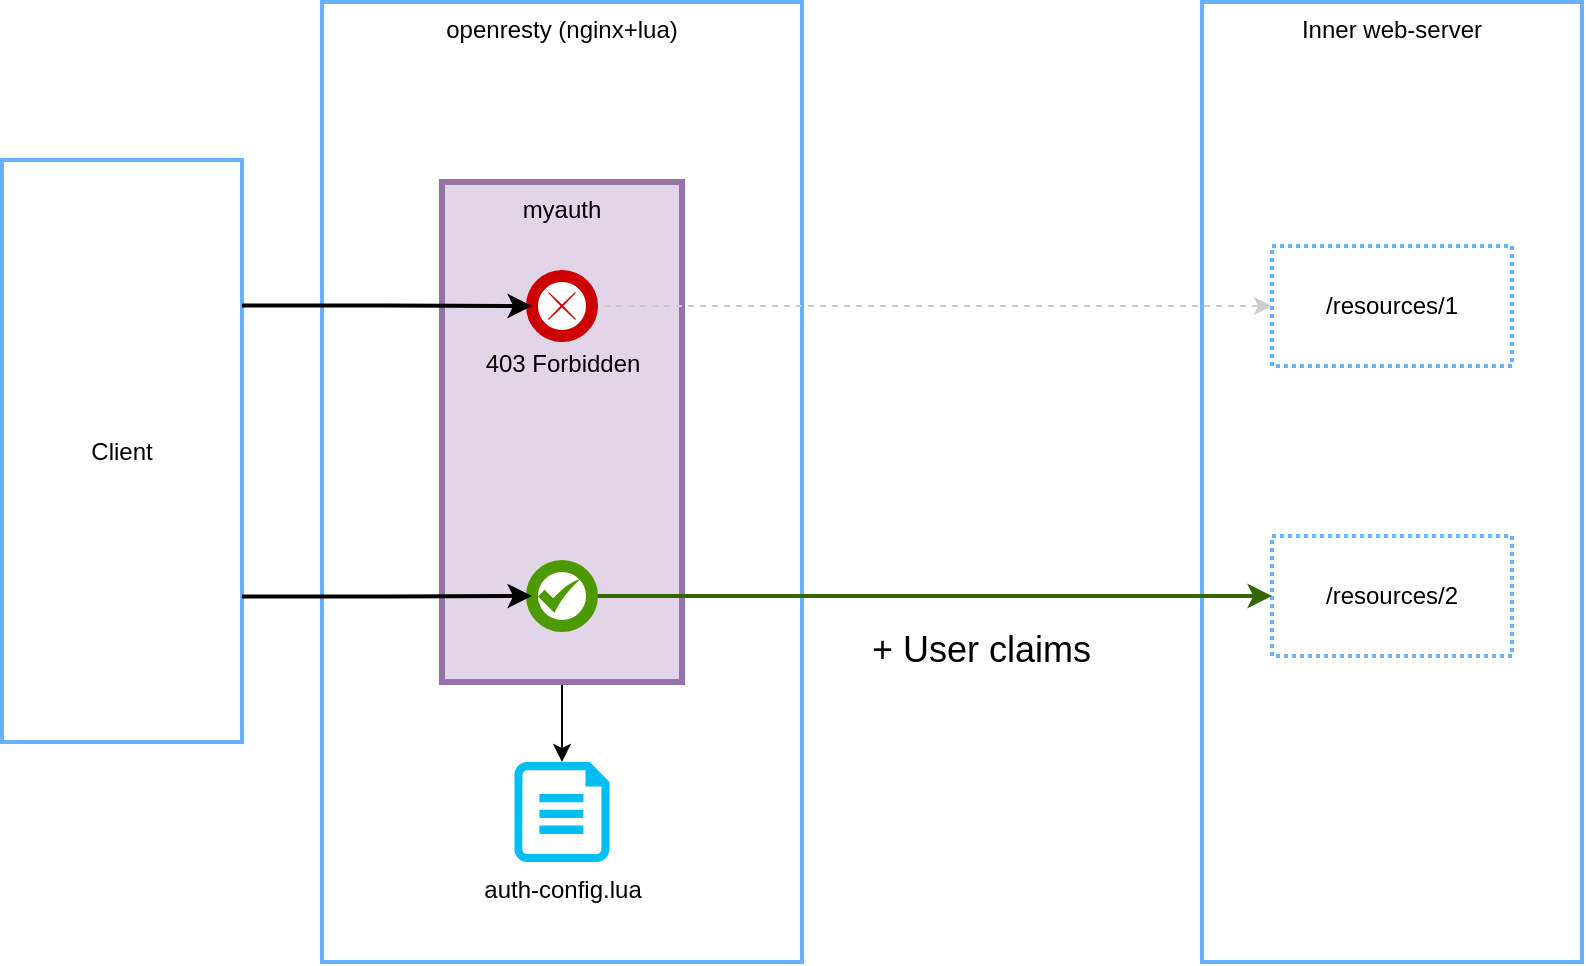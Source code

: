 <mxfile version="12.6.5" type="device"><diagram id="XgMktS7vkldUZWnp9G4K" name="Page-1"><mxGraphModel dx="1086" dy="966" grid="1" gridSize="10" guides="1" tooltips="1" connect="1" arrows="1" fold="1" page="1" pageScale="1" pageWidth="1100" pageHeight="850" math="0" shadow="0"><root><mxCell id="0"/><mxCell id="1" parent="0"/><mxCell id="CsdiAg6jJpe1J3Fc4_Ee-1" value="openresty (nginx+lua)" style="rounded=0;whiteSpace=wrap;html=1;strokeColor=#66B2FF;strokeWidth=2;align=center;verticalAlign=top;" parent="1" vertex="1"><mxGeometry x="230" y="120" width="240" height="480" as="geometry"/></mxCell><mxCell id="CsdiAg6jJpe1J3Fc4_Ee-15" value="Client" style="rounded=0;whiteSpace=wrap;html=1;strokeColor=#66B2FF;strokeWidth=2;fontFamily=Helvetica;fontSize=12;align=center;" parent="1" vertex="1"><mxGeometry x="70" y="199" width="120" height="291" as="geometry"/></mxCell><mxCell id="CsdiAg6jJpe1J3Fc4_Ee-16" value="auth-config.lua" style="verticalLabelPosition=bottom;html=1;verticalAlign=top;align=center;strokeColor=none;fillColor=#00BEF2;shape=mxgraph.azure.cloud_services_configuration_file;pointerEvents=1;fontFamily=Helvetica;fontSize=12;" parent="1" vertex="1"><mxGeometry x="326.25" y="500" width="47.5" height="50" as="geometry"/></mxCell><mxCell id="CsdiAg6jJpe1J3Fc4_Ee-20" value="Inner web-server" style="rounded=0;whiteSpace=wrap;html=1;strokeColor=#66B2FF;strokeWidth=2;fontFamily=Helvetica;fontSize=12;align=center;verticalAlign=top;" parent="1" vertex="1"><mxGeometry x="670" y="120" width="190" height="480" as="geometry"/></mxCell><mxCell id="CsdiAg6jJpe1J3Fc4_Ee-23" value="/resources/1" style="rounded=0;whiteSpace=wrap;html=1;strokeColor=#66B2FF;strokeWidth=2;fontFamily=Helvetica;fontSize=12;align=center;dashed=1;dashPattern=1 1;" parent="1" vertex="1"><mxGeometry x="705" y="242" width="120" height="60" as="geometry"/></mxCell><mxCell id="CsdiAg6jJpe1J3Fc4_Ee-24" value="/resources/2" style="rounded=0;whiteSpace=wrap;html=1;strokeColor=#66B2FF;strokeWidth=2;fontFamily=Helvetica;fontSize=12;align=center;dashed=1;dashPattern=1 1;" parent="1" vertex="1"><mxGeometry x="705" y="387" width="120" height="60" as="geometry"/></mxCell><mxCell id="CsdiAg6jJpe1J3Fc4_Ee-27" value="" style="edgeStyle=orthogonalEdgeStyle;rounded=0;orthogonalLoop=1;jettySize=auto;html=1;fontFamily=Helvetica;fontSize=12;entryX=0.5;entryY=0;entryDx=0;entryDy=0;entryPerimeter=0;" parent="1" source="CsdiAg6jJpe1J3Fc4_Ee-25" target="CsdiAg6jJpe1J3Fc4_Ee-16" edge="1"><mxGeometry relative="1" as="geometry"><mxPoint x="350" y="580" as="targetPoint"/></mxGeometry></mxCell><mxCell id="CsdiAg6jJpe1J3Fc4_Ee-25" value="myauth" style="rounded=0;whiteSpace=wrap;html=1;strokeColor=#9673a6;strokeWidth=3;fontFamily=Helvetica;fontSize=12;align=center;verticalAlign=top;fillColor=#e1d5e7;" parent="1" vertex="1"><mxGeometry x="290" y="210" width="120" height="250" as="geometry"/></mxCell><mxCell id="CsdiAg6jJpe1J3Fc4_Ee-32" style="edgeStyle=orthogonalEdgeStyle;rounded=0;orthogonalLoop=1;jettySize=auto;html=1;exitX=1;exitY=0.5;exitDx=0;exitDy=0;entryX=0;entryY=0.5;entryDx=0;entryDy=0;fontFamily=Helvetica;fontSize=12;fontColor=#000000;dashed=1;strokeColor=#CCCCCC;" parent="1" source="CsdiAg6jJpe1J3Fc4_Ee-29" target="CsdiAg6jJpe1J3Fc4_Ee-23" edge="1"><mxGeometry relative="1" as="geometry"/></mxCell><mxCell id="CsdiAg6jJpe1J3Fc4_Ee-29" value="403 Forbidden" style="shape=mxgraph.bpmn.shape;html=1;verticalLabelPosition=bottom;labelBackgroundColor=none;verticalAlign=top;align=center;perimeter=ellipsePerimeter;outlineConnect=0;outline=end;symbol=cancel;strokeColor=#CC0000;strokeWidth=2;fontFamily=Helvetica;fontSize=12;fontColor=#000000;" parent="1" vertex="1"><mxGeometry x="335" y="257" width="30" height="30" as="geometry"/></mxCell><mxCell id="CsdiAg6jJpe1J3Fc4_Ee-30" style="edgeStyle=orthogonalEdgeStyle;rounded=0;orthogonalLoop=1;jettySize=auto;html=1;exitX=1;exitY=0.25;exitDx=0;exitDy=0;entryX=0;entryY=0.5;entryDx=0;entryDy=0;fontFamily=Helvetica;fontSize=12;fontColor=#000000;strokeWidth=2;" parent="1" source="CsdiAg6jJpe1J3Fc4_Ee-15" target="CsdiAg6jJpe1J3Fc4_Ee-29" edge="1"><mxGeometry relative="1" as="geometry"/></mxCell><mxCell id="CsdiAg6jJpe1J3Fc4_Ee-31" style="edgeStyle=orthogonalEdgeStyle;rounded=0;orthogonalLoop=1;jettySize=auto;html=1;exitX=1;exitY=0.5;exitDx=0;exitDy=0;entryX=0;entryY=0.5;entryDx=0;entryDy=0;fontFamily=Helvetica;fontSize=12;fontColor=#000000;strokeWidth=2;strokeColor=#336600;" parent="1" source="CsdiAg6jJpe1J3Fc4_Ee-34" target="CsdiAg6jJpe1J3Fc4_Ee-24" edge="1"><mxGeometry relative="1" as="geometry"/></mxCell><mxCell id="CsdiAg6jJpe1J3Fc4_Ee-34" value="" style="ellipse;whiteSpace=wrap;html=1;aspect=fixed;strokeColor=#4D9900;strokeWidth=6;fontFamily=Helvetica;fontSize=12;fontColor=#000000;align=center;" parent="1" vertex="1"><mxGeometry x="335" y="402" width="30" height="30" as="geometry"/></mxCell><mxCell id="CsdiAg6jJpe1J3Fc4_Ee-35" style="edgeStyle=orthogonalEdgeStyle;rounded=0;orthogonalLoop=1;jettySize=auto;html=1;exitX=1;exitY=0.75;exitDx=0;exitDy=0;entryX=0;entryY=0.5;entryDx=0;entryDy=0;fontFamily=Helvetica;fontSize=12;fontColor=#000000;strokeWidth=2;" parent="1" source="CsdiAg6jJpe1J3Fc4_Ee-15" target="CsdiAg6jJpe1J3Fc4_Ee-34" edge="1"><mxGeometry relative="1" as="geometry"><mxPoint x="170" y="417.5" as="sourcePoint"/><mxPoint x="725" y="417" as="targetPoint"/></mxGeometry></mxCell><mxCell id="CsdiAg6jJpe1J3Fc4_Ee-36" value="" style="html=1;aspect=fixed;strokeColor=none;shadow=0;align=center;verticalAlign=top;fillColor=#4D9900;shape=mxgraph.gcp2.check;fontFamily=Helvetica;fontSize=12;fontColor=#000000;" parent="1" vertex="1"><mxGeometry x="338" y="408.5" width="21.25" height="17" as="geometry"/></mxCell><mxCell id="CNLUEOM9pvGroK1F4iq0-1" value="&lt;h1 style=&quot;font-size: 18px&quot;&gt;&lt;span style=&quot;font-weight: normal ; font-size: 18px&quot;&gt;+ User claims&lt;br&gt;&lt;/span&gt;&lt;/h1&gt;" style="text;html=1;strokeColor=none;fillColor=none;spacing=5;spacingTop=-20;whiteSpace=wrap;overflow=hidden;rounded=0;fontSize=18;fontStyle=0" parent="1" vertex="1"><mxGeometry x="500" y="432" width="150" height="28" as="geometry"/></mxCell></root></mxGraphModel></diagram></mxfile>